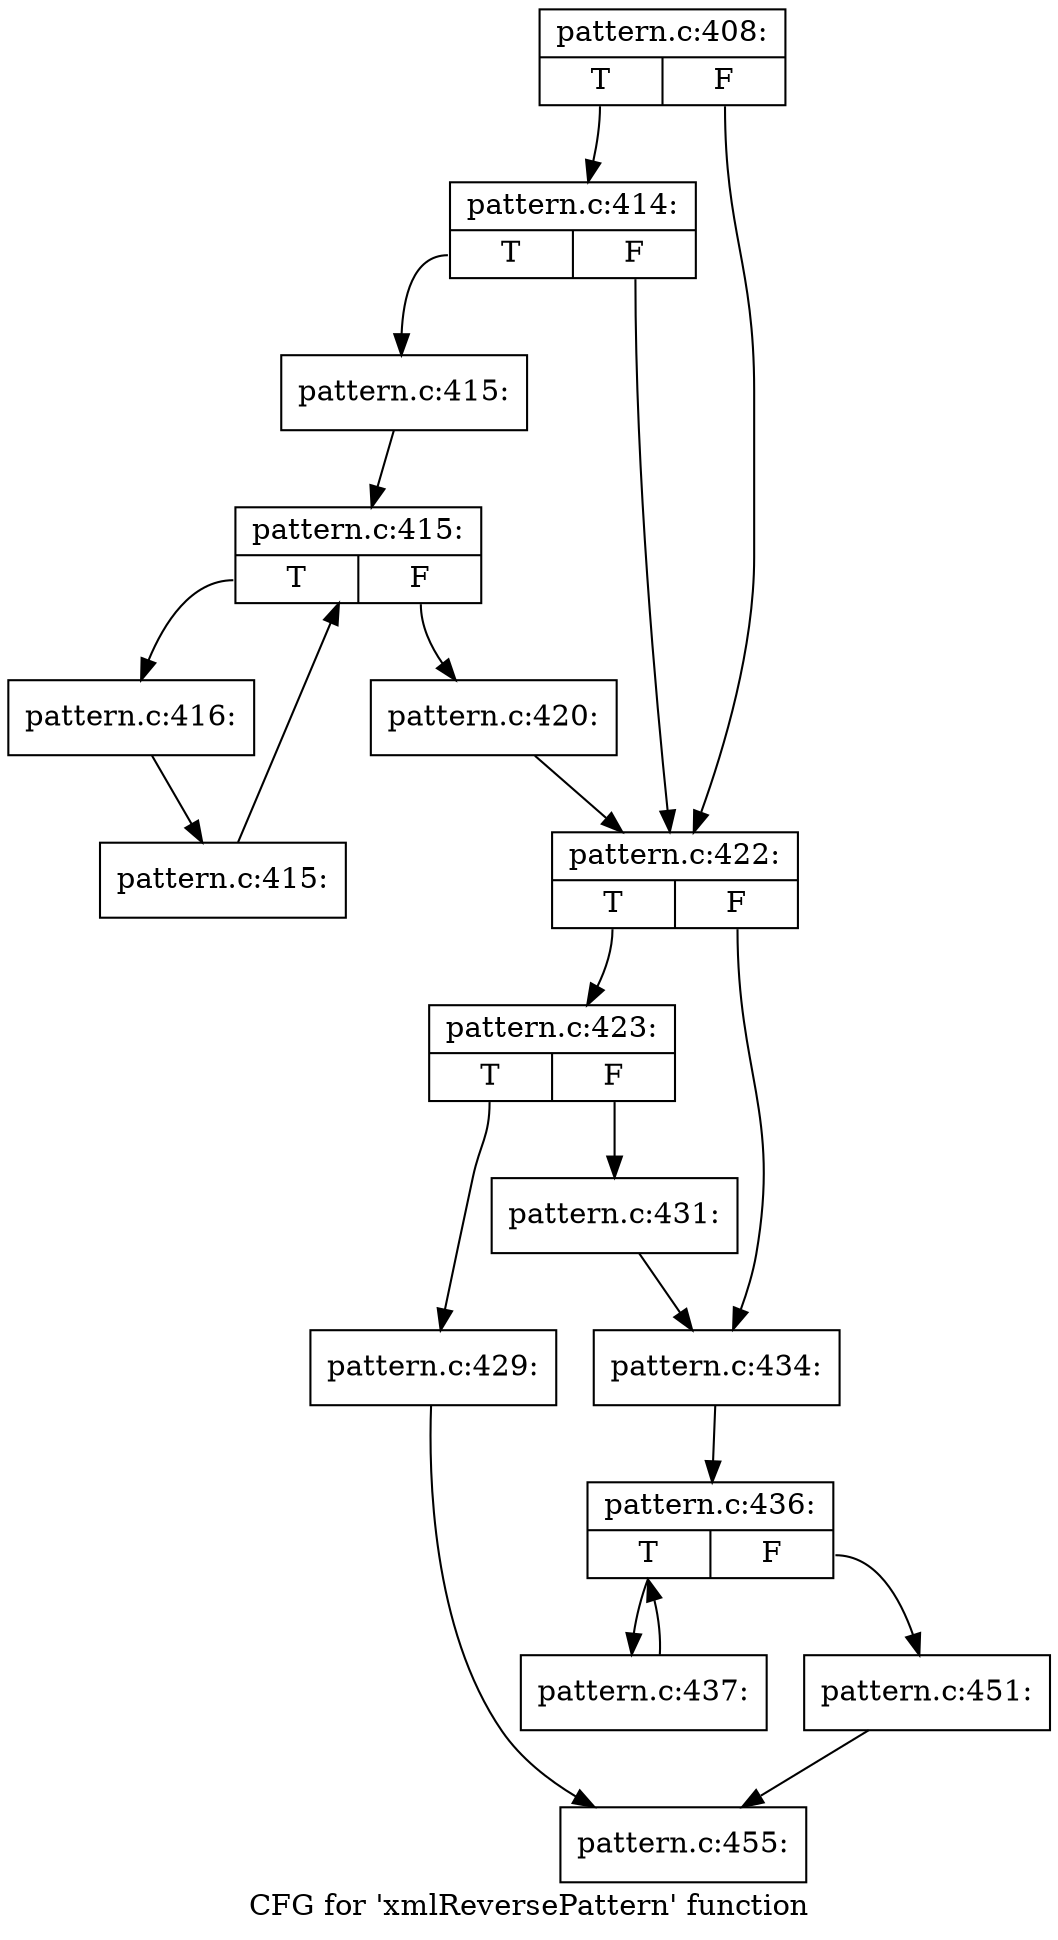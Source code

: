 digraph "CFG for 'xmlReversePattern' function" {
	label="CFG for 'xmlReversePattern' function";

	Node0x47482c0 [shape=record,label="{pattern.c:408:|{<s0>T|<s1>F}}"];
	Node0x47482c0:s0 -> Node0x4757970;
	Node0x47482c0:s1 -> Node0x4757920;
	Node0x4757970 [shape=record,label="{pattern.c:414:|{<s0>T|<s1>F}}"];
	Node0x4757970:s0 -> Node0x47578d0;
	Node0x4757970:s1 -> Node0x4757920;
	Node0x47578d0 [shape=record,label="{pattern.c:415:}"];
	Node0x47578d0 -> Node0x475cde0;
	Node0x475cde0 [shape=record,label="{pattern.c:415:|{<s0>T|<s1>F}}"];
	Node0x475cde0:s0 -> Node0x475d060;
	Node0x475cde0:s1 -> Node0x475cb00;
	Node0x475d060 [shape=record,label="{pattern.c:416:}"];
	Node0x475d060 -> Node0x475cfd0;
	Node0x475cfd0 [shape=record,label="{pattern.c:415:}"];
	Node0x475cfd0 -> Node0x475cde0;
	Node0x475cb00 [shape=record,label="{pattern.c:420:}"];
	Node0x475cb00 -> Node0x4757920;
	Node0x4757920 [shape=record,label="{pattern.c:422:|{<s0>T|<s1>F}}"];
	Node0x4757920:s0 -> Node0x475f8f0;
	Node0x4757920:s1 -> Node0x475f940;
	Node0x475f8f0 [shape=record,label="{pattern.c:423:|{<s0>T|<s1>F}}"];
	Node0x475f8f0:s0 -> Node0x4760ad0;
	Node0x475f8f0:s1 -> Node0x4760b20;
	Node0x4760ad0 [shape=record,label="{pattern.c:429:}"];
	Node0x4760ad0 -> Node0x4757410;
	Node0x4760b20 [shape=record,label="{pattern.c:431:}"];
	Node0x4760b20 -> Node0x475f940;
	Node0x475f940 [shape=record,label="{pattern.c:434:}"];
	Node0x475f940 -> Node0x4761b80;
	Node0x4761b80 [shape=record,label="{pattern.c:436:|{<s0>T|<s1>F}}"];
	Node0x4761b80:s0 -> Node0x4761fa0;
	Node0x4761b80:s1 -> Node0x4761da0;
	Node0x4761fa0 [shape=record,label="{pattern.c:437:}"];
	Node0x4761fa0 -> Node0x4761b80;
	Node0x4761da0 [shape=record,label="{pattern.c:451:}"];
	Node0x4761da0 -> Node0x4757410;
	Node0x4757410 [shape=record,label="{pattern.c:455:}"];
}
